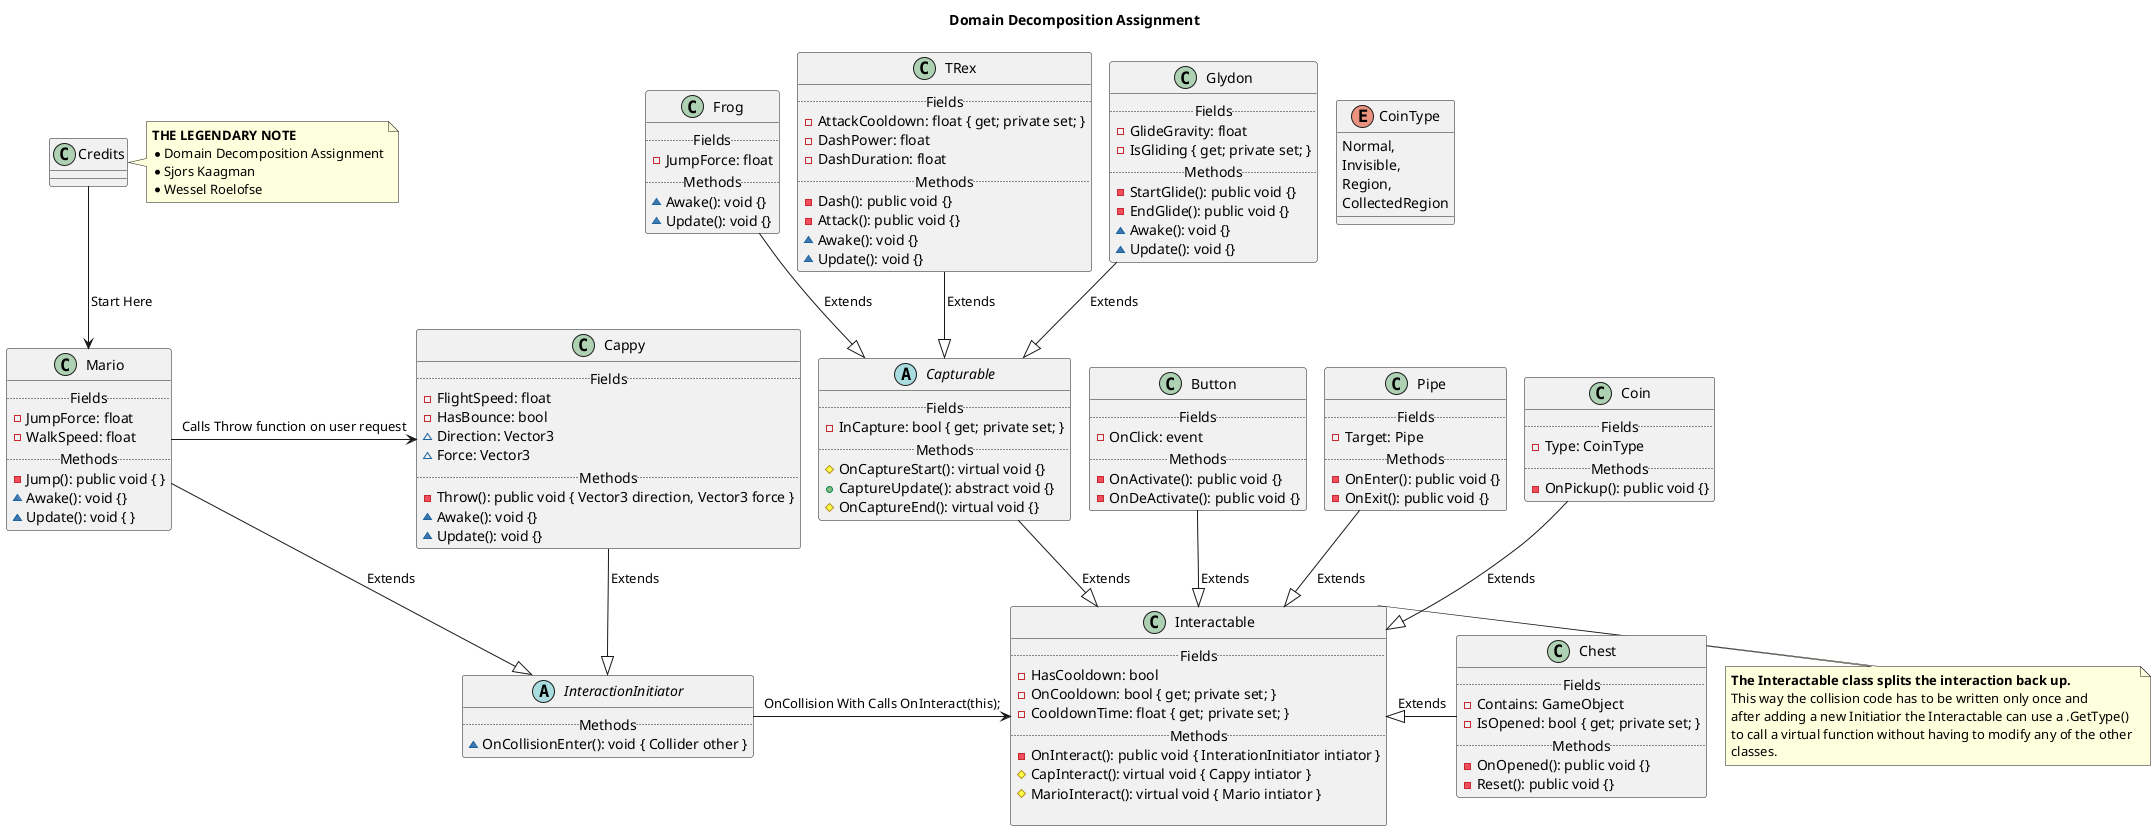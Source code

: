 {
  "sha1": "3wkjvujer4upchaeqfprkgl8w69thvb",
  "insertion": {
    "when": "2024-05-30T20:48:20.374Z",
    "user": "plantuml@gmail.com"
  }
}
@startuml

title Domain Decomposition Assignment
skinparam componentStyle uml2
'!theme crt-amber
!pragma layout smetana



'CLASSES
'Base Stucture
class Credits
note right
    <b>THE LEGENDARY NOTE</b>
    * Domain Decomposition Assignment
    * Sjors Kaagman
    * Wessel Roelofse
end note

Enum CoinType {
  Normal,
  Invisible,
  Region,
  CollectedRegion
}

class Cappy {
  .. Fields ..
- FlightSpeed: float
- HasBounce: bool
~ Direction: Vector3
~ Force: Vector3
  .. Methods ..
-Throw(): public void { Vector3 direction, Vector3 force }
~Awake(): void {}
~Update(): void {}
}

class Mario {
  .. Fields ..
- JumpForce: float
- WalkSpeed: float
  .. Methods ..
-Jump(): public void { }
~Awake(): void {}
~Update(): void { }
}

abstract class InteractionInitiator {
  .. Methods ..
~OnCollisionEnter(): void { Collider other }
}

abstract class Capturable {
  .. Fields ..
- InCapture: bool { get; private set; }
  .. Methods ..
#OnCaptureStart(): virtual void {}
+CaptureUpdate(): abstract void {}
#OnCaptureEnd(): virtual void {}
}

class Interactable {
  .. Fields ..
- HasCooldown: bool
- OnCooldown: bool { get; private set; }
- CooldownTime: float { get; private set; }
  .. Methods ..
-OnInteract(): public void { InterationInitiator intiator }
#CapInteract(): virtual void { Cappy intiator }
#MarioInteract(): virtual void { Mario intiator }

}

note right
    <b>The Interactable class splits the interaction back up.</b>
    This way the collision code has to be written only once and
    after adding a new Initiatior the Interactable can use a .GetType() 
    to call a virtual function without having to modify any of the other 
    classes.
end note

'Example Implementations
class Frog {
  .. Fields ..
- JumpForce: float
  .. Methods ..
~Awake(): void {}
~Update(): void {}
}

class Button {
  .. Fields ..
- OnClick: event
  .. Methods ..
-OnActivate(): public void {}
-OnDeActivate(): public void {}
}

class Pipe {
  .. Fields ..
- Target: Pipe
  .. Methods ..
-OnEnter(): public void {}
-OnExit(): public void {}
}

class Chest {
  .. Fields ..
- Contains: GameObject
- IsOpened: bool { get; private set; }
  .. Methods ..
-OnOpened(): public void {}
-Reset(): public void {}
}

class Coin {
  .. Fields ..
- Type: CoinType
  .. Methods ..
-OnPickup(): public void {}
}

class TRex {
  .. Fields ..
- AttackCooldown: float { get; private set; }
- DashPower: float
- DashDuration: float
  .. Methods ..
-Dash(): public void {}
-Attack(): public void {}
~Awake(): void {}
~Update(): void {}
}

class Glydon {
  .. Fields ..
- GlideGravity: float
- IsGliding { get; private set; }
  .. Methods ..
-StartGlide(): public void {}
-EndGlide(): public void {}
~Awake(): void {}
~Update(): void {}
}

'RELATIONS
'Base Structure
InteractionInitiator <|-up- Cappy: Extends
InteractionInitiator <|-up- Mario: Extends
Cappy <-left- Mario: Calls Throw function on user request
Interactable <-left- InteractionInitiator: OnCollision With Calls OnInteract(this);
Interactable <|-up- Capturable: Extends

'Example implementations
Capturable <|-up- Frog: Extends
Capturable <|-up- TRex: Extends
Capturable <|-up- Glydon: Extends
Interactable <|-up- Button: Extends
Interactable <|-up- Pipe: Extends
Interactable <|-right- Chest: Extends
Interactable <|-up- Coin: Extends

'For formatting (This line prevents an error in the compiler)
Mario <-up- Credits: Start Here

@enduml
